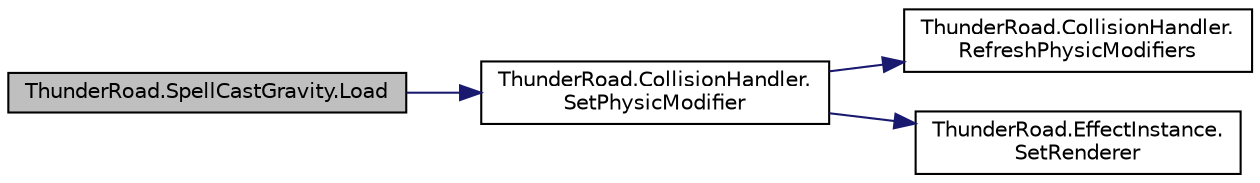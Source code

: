 digraph "ThunderRoad.SpellCastGravity.Load"
{
 // LATEX_PDF_SIZE
  edge [fontname="Helvetica",fontsize="10",labelfontname="Helvetica",labelfontsize="10"];
  node [fontname="Helvetica",fontsize="10",shape=record];
  rankdir="LR";
  Node1 [label="ThunderRoad.SpellCastGravity.Load",height=0.2,width=0.4,color="black", fillcolor="grey75", style="filled", fontcolor="black",tooltip="Loads the specified imbue."];
  Node1 -> Node2 [color="midnightblue",fontsize="10",style="solid",fontname="Helvetica"];
  Node2 [label="ThunderRoad.CollisionHandler.\lSetPhysicModifier",height=0.2,width=0.4,color="black", fillcolor="white", style="filled",URL="$class_thunder_road_1_1_collision_handler.html#afcf812201464805f2f65e4cdc3213134",tooltip="Sets the physic modifier."];
  Node2 -> Node3 [color="midnightblue",fontsize="10",style="solid",fontname="Helvetica"];
  Node3 [label="ThunderRoad.CollisionHandler.\lRefreshPhysicModifiers",height=0.2,width=0.4,color="black", fillcolor="white", style="filled",URL="$class_thunder_road_1_1_collision_handler.html#a9baba308d0401342c4f214a885582413",tooltip="Refreshes the physic modifiers."];
  Node2 -> Node4 [color="midnightblue",fontsize="10",style="solid",fontname="Helvetica"];
  Node4 [label="ThunderRoad.EffectInstance.\lSetRenderer",height=0.2,width=0.4,color="black", fillcolor="white", style="filled",URL="$class_thunder_road_1_1_effect_instance.html#a298c7f8ff7afe1ea8f67044627b495e1",tooltip="Sets the renderer."];
}
